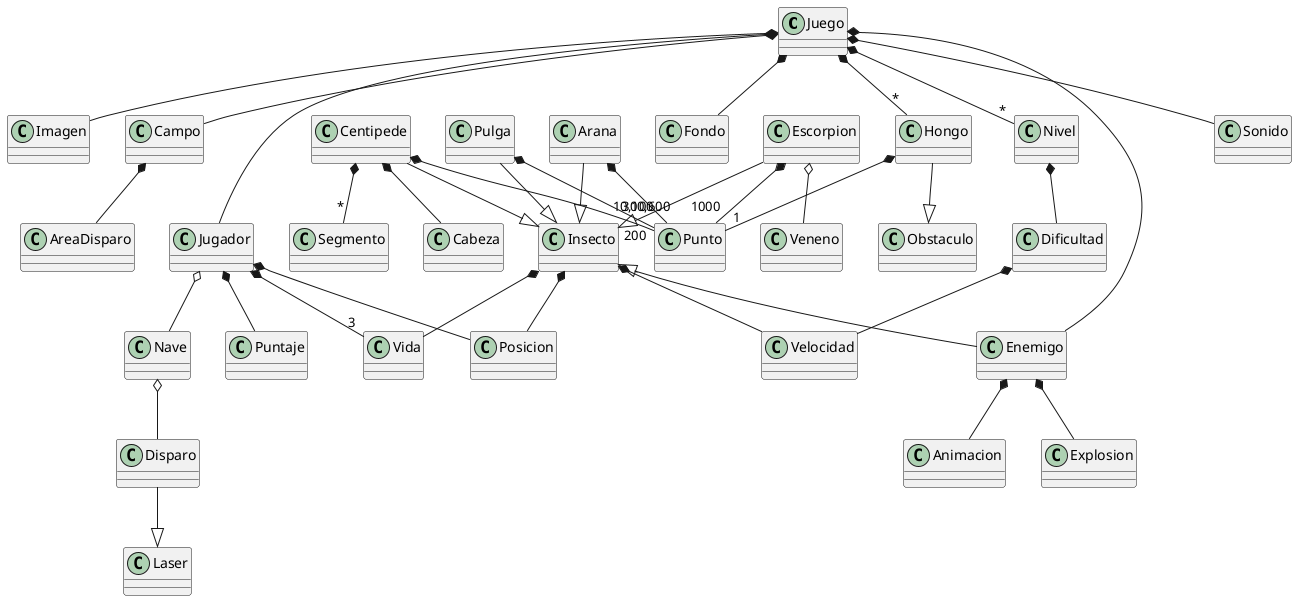 @startuml
class Juego
class Centipede
class Segmento
class Cabeza
class Jugador
class Nave
class Laser
class Disparo
class Enemigo
class Escorpion
class Arana
class Pulga
class Hongo
class Obstaculo
class Fondo
class Nivel
class Dificultad
class Vida
class Puntaje
class Velocidad
class Explosion
class Sonido
class Animacion
class Imagen
class AreaDisparo
class Campo
class Veneno
class Posicion
class Velocidad
class Insecto
class Punto
Juego*--Fondo
Juego*--Jugador
Juego*--Enemigo
Juego " "*-- "*" Hongo
Juego*--Imagen
Juego" " *-- "*" Nivel
Juego *-- Sonido
Juego *-- Campo
Hongo --|> Obstaculo
Jugador o-- Nave
Nave o-- Disparo
Arana --|> Insecto
Escorpion --|> Insecto
Pulga --|> Insecto
Insecto <|-- Enemigo
Centipede --|> Insecto
Centipede*-- Cabeza
Centipede " "*-- "*" Segmento
Insecto*--Vida
Jugador " "*-- "3" Vida
Jugador *--Posicion
Insecto *-- Posicion
Escorpion o-- Veneno
Insecto *-- Velocidad
Nivel *-- Dificultad
Dificultad *-- Velocidad
Campo *-- AreaDisparo
Disparo --|> Laser
Enemigo *-- Explosion
Jugador *-- Puntaje
Arana *-- "300,600" Punto
Escorpion *-- "1000" Punto
Centipede " " *-- "10,100" Punto
Pulga " " *-- "200" Punto
Hongo " " *-- "1" Punto
Enemigo *-- Animacion
@enduml